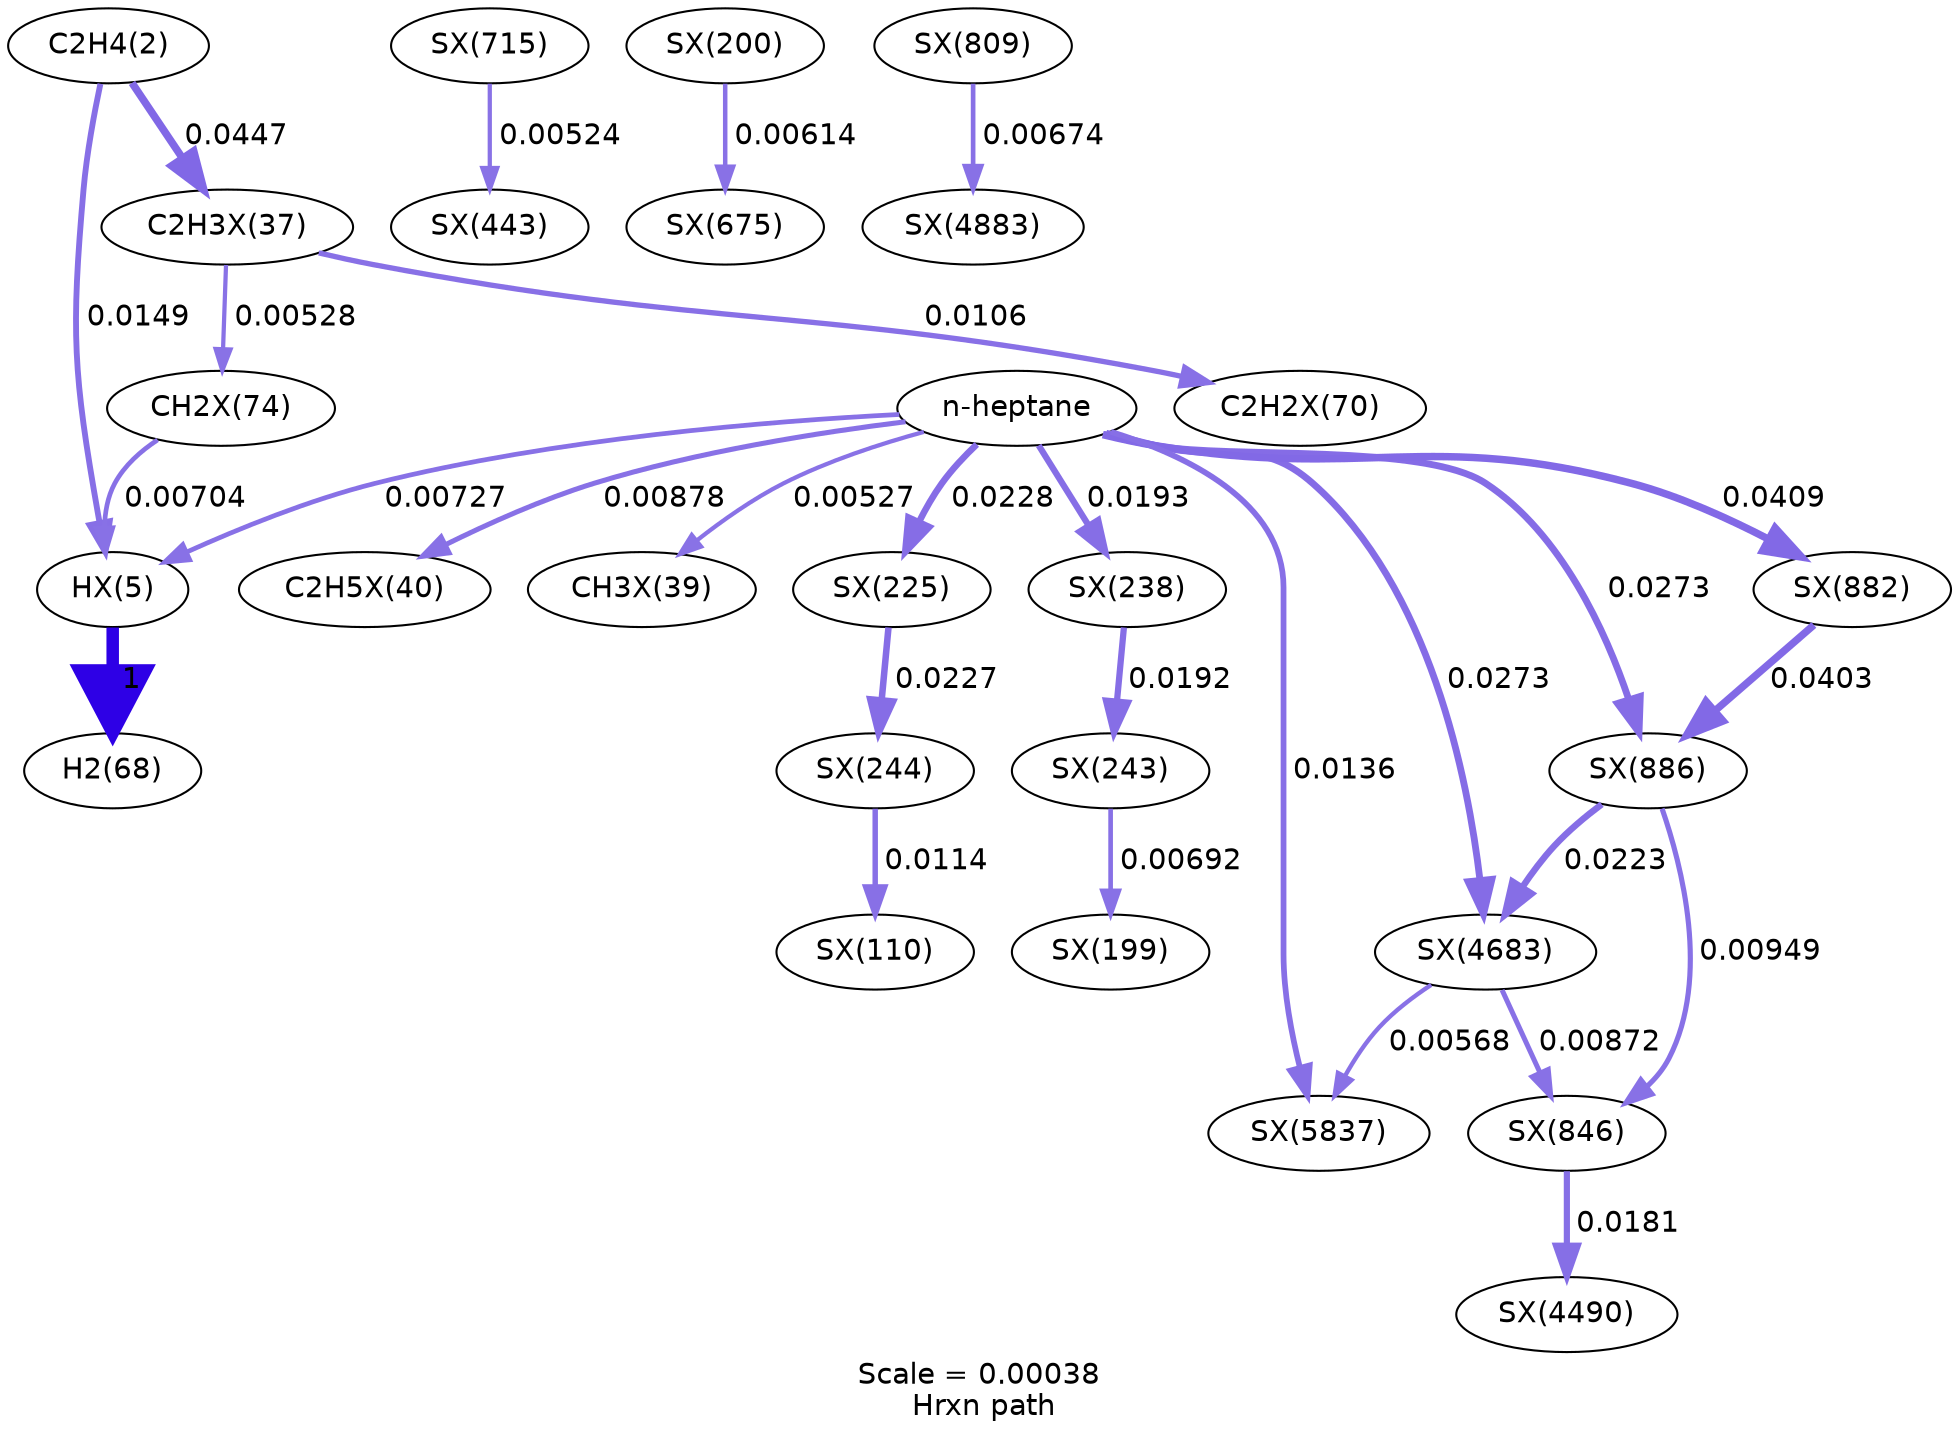 digraph reaction_paths {
center=1;
s5 -> s25[fontname="Helvetica", style="setlinewidth(2.82)", arrowsize=1.41, color="0.7, 0.515, 0.9"
, label=" 0.0149"];
s5 -> s26[fontname="Helvetica", style="setlinewidth(3.65)", arrowsize=1.83, color="0.7, 0.545, 0.9"
, label=" 0.0447"];
s25 -> s8[fontname="Helvetica", style="setlinewidth(6)", arrowsize=3, color="0.7, 1.5, 0.9"
, label=" 1"];
s38 -> s25[fontname="Helvetica", style="setlinewidth(2.26)", arrowsize=1.13, color="0.7, 0.507, 0.9"
, label=" 0.00704"];
s0 -> s25[fontname="Helvetica", style="setlinewidth(2.28)", arrowsize=1.14, color="0.7, 0.507, 0.9"
, label=" 0.00727"];
s26 -> s37[fontname="Helvetica", style="setlinewidth(2.56)", arrowsize=1.28, color="0.7, 0.511, 0.9"
, label=" 0.0106"];
s26 -> s38[fontname="Helvetica", style="setlinewidth(2.04)", arrowsize=1.02, color="0.7, 0.505, 0.9"
, label=" 0.00528"];
s0 -> s29[fontname="Helvetica", style="setlinewidth(2.43)", arrowsize=1.21, color="0.7, 0.509, 0.9"
, label=" 0.00878"];
s0 -> s28[fontname="Helvetica", style="setlinewidth(2.04)", arrowsize=1.02, color="0.7, 0.505, 0.9"
, label=" 0.00527"];
s122 -> s91[fontname="Helvetica", style="setlinewidth(2.04)", arrowsize=1.02, color="0.7, 0.505, 0.9"
, label=" 0.00524"];
s56 -> s42[fontname="Helvetica", style="setlinewidth(2.62)", arrowsize=1.31, color="0.7, 0.511, 0.9"
, label=" 0.0114"];
s50 -> s56[fontname="Helvetica", style="setlinewidth(3.14)", arrowsize=1.57, color="0.7, 0.523, 0.9"
, label=" 0.0227"];
s0 -> s50[fontname="Helvetica", style="setlinewidth(3.15)", arrowsize=1.57, color="0.7, 0.523, 0.9"
, label=" 0.0228"];
s0 -> s54[fontname="Helvetica", style="setlinewidth(3.02)", arrowsize=1.51, color="0.7, 0.519, 0.9"
, label=" 0.0193"];
s0 -> s238[fontname="Helvetica", style="setlinewidth(3.28)", arrowsize=1.64, color="0.7, 0.527, 0.9"
, label=" 0.0273"];
s0 -> s137[fontname="Helvetica", style="setlinewidth(3.28)", arrowsize=1.64, color="0.7, 0.527, 0.9"
, label=" 0.0273"];
s0 -> s136[fontname="Helvetica", style="setlinewidth(3.59)", arrowsize=1.79, color="0.7, 0.541, 0.9"
, label=" 0.0409"];
s0 -> s247[fontname="Helvetica", style="setlinewidth(2.76)", arrowsize=1.38, color="0.7, 0.514, 0.9"
, label=" 0.0136"];
s47 -> s116[fontname="Helvetica", style="setlinewidth(2.16)", arrowsize=1.08, color="0.7, 0.506, 0.9"
, label=" 0.00614"];
s54 -> s55[fontname="Helvetica", style="setlinewidth(3.01)", arrowsize=1.51, color="0.7, 0.519, 0.9"
, label=" 0.0192"];
s55 -> s46[fontname="Helvetica", style="setlinewidth(2.24)", arrowsize=1.12, color="0.7, 0.507, 0.9"
, label=" 0.00692"];
s134 -> s234[fontname="Helvetica", style="setlinewidth(2.97)", arrowsize=1.49, color="0.7, 0.518, 0.9"
, label=" 0.0181"];
s238 -> s134[fontname="Helvetica", style="setlinewidth(2.42)", arrowsize=1.21, color="0.7, 0.509, 0.9"
, label=" 0.00872"];
s137 -> s134[fontname="Helvetica", style="setlinewidth(2.48)", arrowsize=1.24, color="0.7, 0.509, 0.9"
, label=" 0.00949"];
s131 -> s241[fontname="Helvetica", style="setlinewidth(2.23)", arrowsize=1.11, color="0.7, 0.507, 0.9"
, label=" 0.00674"];
s137 -> s238[fontname="Helvetica", style="setlinewidth(3.13)", arrowsize=1.56, color="0.7, 0.522, 0.9"
, label=" 0.0223"];
s238 -> s247[fontname="Helvetica", style="setlinewidth(2.1)", arrowsize=1.05, color="0.7, 0.506, 0.9"
, label=" 0.00568"];
s136 -> s137[fontname="Helvetica", style="setlinewidth(3.57)", arrowsize=1.79, color="0.7, 0.54, 0.9"
, label=" 0.0403"];
s0 [ fontname="Helvetica", label="n-heptane"];
s5 [ fontname="Helvetica", label="C2H4(2)"];
s8 [ fontname="Helvetica", label="H2(68)"];
s25 [ fontname="Helvetica", label="HX(5)"];
s26 [ fontname="Helvetica", label="C2H3X(37)"];
s28 [ fontname="Helvetica", label="CH3X(39)"];
s29 [ fontname="Helvetica", label="C2H5X(40)"];
s37 [ fontname="Helvetica", label="C2H2X(70)"];
s38 [ fontname="Helvetica", label="CH2X(74)"];
s42 [ fontname="Helvetica", label="SX(110)"];
s46 [ fontname="Helvetica", label="SX(199)"];
s47 [ fontname="Helvetica", label="SX(200)"];
s50 [ fontname="Helvetica", label="SX(225)"];
s54 [ fontname="Helvetica", label="SX(238)"];
s55 [ fontname="Helvetica", label="SX(243)"];
s56 [ fontname="Helvetica", label="SX(244)"];
s91 [ fontname="Helvetica", label="SX(443)"];
s116 [ fontname="Helvetica", label="SX(675)"];
s122 [ fontname="Helvetica", label="SX(715)"];
s131 [ fontname="Helvetica", label="SX(809)"];
s134 [ fontname="Helvetica", label="SX(846)"];
s136 [ fontname="Helvetica", label="SX(882)"];
s137 [ fontname="Helvetica", label="SX(886)"];
s234 [ fontname="Helvetica", label="SX(4490)"];
s238 [ fontname="Helvetica", label="SX(4683)"];
s241 [ fontname="Helvetica", label="SX(4883)"];
s247 [ fontname="Helvetica", label="SX(5837)"];
 label = "Scale = 0.00038\l Hrxn path";
 fontname = "Helvetica";
}

